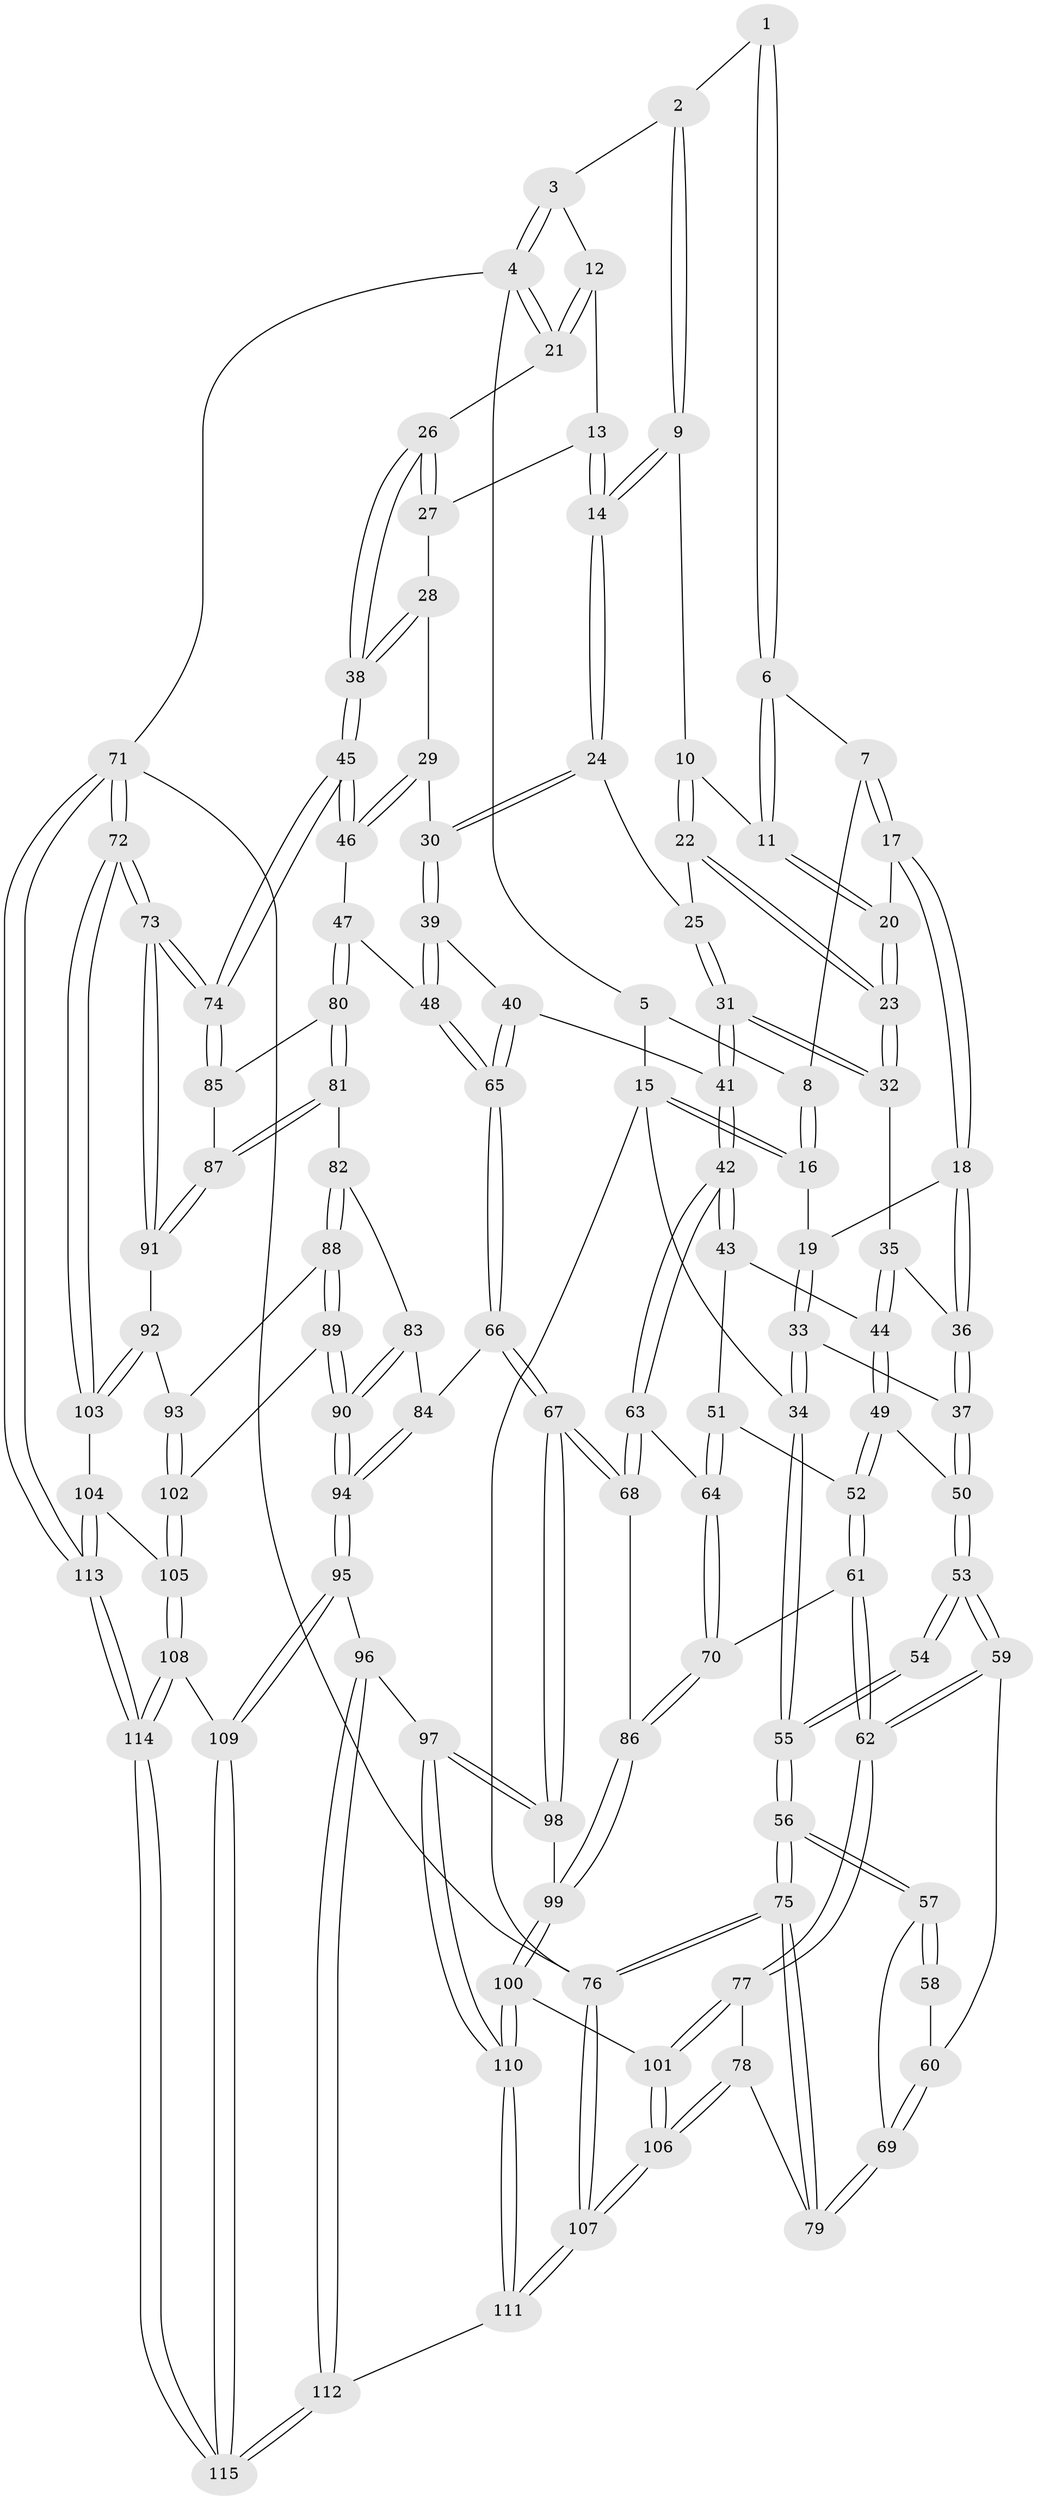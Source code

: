 // coarse degree distribution, {4: 0.3125, 5: 0.4625, 7: 0.0375, 3: 0.0875, 6: 0.0875, 9: 0.0125}
// Generated by graph-tools (version 1.1) at 2025/04/03/04/25 22:04:51]
// undirected, 115 vertices, 284 edges
graph export_dot {
graph [start="1"]
  node [color=gray90,style=filled];
  1 [pos="+0.4685255320676198+0"];
  2 [pos="+0.7464375573745531+0"];
  3 [pos="+0.8498750079247823+0"];
  4 [pos="+1+0"];
  5 [pos="+0.15493480402898493+0"];
  6 [pos="+0.44291369197096914+0"];
  7 [pos="+0.20647223991310723+0.09650480575514701"];
  8 [pos="+0.15485479932872695+0.054256748911409934"];
  9 [pos="+0.7105218731232502+0.11206490104952167"];
  10 [pos="+0.5207865287225425+0.15985448868568553"];
  11 [pos="+0.439726732315872+0.10826836276158094"];
  12 [pos="+0.934489159831875+0.13346813194572235"];
  13 [pos="+0.8909091514246004+0.1945466688551242"];
  14 [pos="+0.7415150405836395+0.1986830599608379"];
  15 [pos="+0+0.2515212903128668"];
  16 [pos="+0+0.17634421451624047"];
  17 [pos="+0.284591465058171+0.21167470021895787"];
  18 [pos="+0.2749951126635671+0.22516928087234436"];
  19 [pos="+0.1412593759584016+0.23790350340831362"];
  20 [pos="+0.34491927500152997+0.2010340305467782"];
  21 [pos="+1+0.2122886049897039"];
  22 [pos="+0.5356967906519134+0.2192600190137432"];
  23 [pos="+0.4408490206413798+0.3202042534842726"];
  24 [pos="+0.7226989954661274+0.2679452865774276"];
  25 [pos="+0.5724768871441357+0.2571671190982612"];
  26 [pos="+1+0.3199693782316966"];
  27 [pos="+0.91477420557041+0.2349458396900631"];
  28 [pos="+0.901139402304107+0.33127183165261537"];
  29 [pos="+0.8536510929351483+0.3812909180581896"];
  30 [pos="+0.7349282298119639+0.3541903315846627"];
  31 [pos="+0.5215960993327782+0.3995474760730908"];
  32 [pos="+0.4484342289811864+0.34739909689487725"];
  33 [pos="+0.11509448150269778+0.3982042826418192"];
  34 [pos="+0+0.32764556051304744"];
  35 [pos="+0.34399681107172014+0.4062077324966975"];
  36 [pos="+0.2397082167834793+0.38841135704095636"];
  37 [pos="+0.19089473206839985+0.4322813162435723"];
  38 [pos="+1+0.32582953709766704"];
  39 [pos="+0.7263959664888132+0.36528682845348026"];
  40 [pos="+0.580288069431778+0.46956722132638384"];
  41 [pos="+0.5673243563152817+0.46700846647561817"];
  42 [pos="+0.4811442294722214+0.5231280636571095"];
  43 [pos="+0.40067698168472254+0.5039254860650902"];
  44 [pos="+0.3939154286625933+0.49936919774608324"];
  45 [pos="+1+0.503491971663777"];
  46 [pos="+0.8898196723391135+0.43129728670252193"];
  47 [pos="+0.8468863330722466+0.5760645824780095"];
  48 [pos="+0.794887668635011+0.5547089414543463"];
  49 [pos="+0.2824457460416642+0.5214269783944914"];
  50 [pos="+0.19262777993258726+0.45285873103087426"];
  51 [pos="+0.3428836435235025+0.5810970900135038"];
  52 [pos="+0.3083640800160812+0.5831869593466659"];
  53 [pos="+0.1783843847007826+0.4894387772904028"];
  54 [pos="+0.06644106492780635+0.5391908491378156"];
  55 [pos="+0+0.3701157277484521"];
  56 [pos="+0+0.586539349556313"];
  57 [pos="+0+0.6071095448548548"];
  58 [pos="+0.06459800368363516+0.5464809770498196"];
  59 [pos="+0.17152930216675358+0.5917859968049854"];
  60 [pos="+0.06110863831939572+0.593801568578771"];
  61 [pos="+0.2573168549630551+0.6930517277732623"];
  62 [pos="+0.2009781066997897+0.7075353821303024"];
  63 [pos="+0.45338163595488246+0.6086885896284466"];
  64 [pos="+0.39743152508211704+0.6189703328729167"];
  65 [pos="+0.6435940251265265+0.5807505821089064"];
  66 [pos="+0.6437043122207511+0.6741620005902773"];
  67 [pos="+0.5791001450317231+0.7334095763801096"];
  68 [pos="+0.4652574617983199+0.6412395830906608"];
  69 [pos="+0.01898750815656996+0.6350448749310668"];
  70 [pos="+0.3167081607947362+0.70522987017295"];
  71 [pos="+1+1"];
  72 [pos="+1+0.897330198886264"];
  73 [pos="+1+0.8178558603436329"];
  74 [pos="+1+0.5331253683040635"];
  75 [pos="+0+1"];
  76 [pos="+0+1"];
  77 [pos="+0.19655966748955148+0.7130651964442415"];
  78 [pos="+0.15752906178981974+0.7361961995179772"];
  79 [pos="+0.119202358175502+0.7360865877682723"];
  80 [pos="+0.8715934495690197+0.6170677764309466"];
  81 [pos="+0.8277363240088917+0.6837465983300425"];
  82 [pos="+0.8253854098533354+0.6872276585973656"];
  83 [pos="+0.801403237372601+0.6952348819896028"];
  84 [pos="+0.6677960883727729+0.6835747738902078"];
  85 [pos="+0.9315825498182242+0.6210632532628632"];
  86 [pos="+0.3847590187980926+0.7532421045364776"];
  87 [pos="+0.9576849724947918+0.7497879328307524"];
  88 [pos="+0.841982476300677+0.7194008447689328"];
  89 [pos="+0.8310547606998189+0.8172654013375568"];
  90 [pos="+0.757093690866199+0.8220862973142256"];
  91 [pos="+0.9635206001325805+0.7752870590381631"];
  92 [pos="+0.9489242118687294+0.7827210262514334"];
  93 [pos="+0.9054759798237701+0.7752328758240463"];
  94 [pos="+0.743964927946438+0.832238489021809"];
  95 [pos="+0.7174142466408868+0.8831058362040125"];
  96 [pos="+0.6451656713393317+0.8752034090747667"];
  97 [pos="+0.5911091152388159+0.8586742952727103"];
  98 [pos="+0.5592161543394542+0.7938109695364209"];
  99 [pos="+0.4147302118739216+0.8074249065181217"];
  100 [pos="+0.37615324139104594+0.8731038437796568"];
  101 [pos="+0.30433288945100045+0.8747834210204182"];
  102 [pos="+0.8547740586886715+0.8354961271343365"];
  103 [pos="+0.9242290611159695+0.8714707359994199"];
  104 [pos="+0.8886587807421148+0.9007211161771485"];
  105 [pos="+0.8783418921053935+0.8999440850755577"];
  106 [pos="+0.16182680857203607+0.9932499381104845"];
  107 [pos="+0+1"];
  108 [pos="+0.8469573850297938+0.9182317833204898"];
  109 [pos="+0.7436646993522144+0.915723979080649"];
  110 [pos="+0.46551153123221833+1"];
  111 [pos="+0.4593350048963013+1"];
  112 [pos="+0.6634088587776943+1"];
  113 [pos="+1+1"];
  114 [pos="+0.8534884955191343+1"];
  115 [pos="+0.7137211917065519+1"];
  1 -- 2;
  1 -- 6;
  1 -- 6;
  2 -- 3;
  2 -- 9;
  2 -- 9;
  3 -- 4;
  3 -- 4;
  3 -- 12;
  4 -- 5;
  4 -- 21;
  4 -- 21;
  4 -- 71;
  5 -- 8;
  5 -- 15;
  6 -- 7;
  6 -- 11;
  6 -- 11;
  7 -- 8;
  7 -- 17;
  7 -- 17;
  8 -- 16;
  8 -- 16;
  9 -- 10;
  9 -- 14;
  9 -- 14;
  10 -- 11;
  10 -- 22;
  10 -- 22;
  11 -- 20;
  11 -- 20;
  12 -- 13;
  12 -- 21;
  12 -- 21;
  13 -- 14;
  13 -- 14;
  13 -- 27;
  14 -- 24;
  14 -- 24;
  15 -- 16;
  15 -- 16;
  15 -- 34;
  15 -- 76;
  16 -- 19;
  17 -- 18;
  17 -- 18;
  17 -- 20;
  18 -- 19;
  18 -- 36;
  18 -- 36;
  19 -- 33;
  19 -- 33;
  20 -- 23;
  20 -- 23;
  21 -- 26;
  22 -- 23;
  22 -- 23;
  22 -- 25;
  23 -- 32;
  23 -- 32;
  24 -- 25;
  24 -- 30;
  24 -- 30;
  25 -- 31;
  25 -- 31;
  26 -- 27;
  26 -- 27;
  26 -- 38;
  26 -- 38;
  27 -- 28;
  28 -- 29;
  28 -- 38;
  28 -- 38;
  29 -- 30;
  29 -- 46;
  29 -- 46;
  30 -- 39;
  30 -- 39;
  31 -- 32;
  31 -- 32;
  31 -- 41;
  31 -- 41;
  32 -- 35;
  33 -- 34;
  33 -- 34;
  33 -- 37;
  34 -- 55;
  34 -- 55;
  35 -- 36;
  35 -- 44;
  35 -- 44;
  36 -- 37;
  36 -- 37;
  37 -- 50;
  37 -- 50;
  38 -- 45;
  38 -- 45;
  39 -- 40;
  39 -- 48;
  39 -- 48;
  40 -- 41;
  40 -- 65;
  40 -- 65;
  41 -- 42;
  41 -- 42;
  42 -- 43;
  42 -- 43;
  42 -- 63;
  42 -- 63;
  43 -- 44;
  43 -- 51;
  44 -- 49;
  44 -- 49;
  45 -- 46;
  45 -- 46;
  45 -- 74;
  45 -- 74;
  46 -- 47;
  47 -- 48;
  47 -- 80;
  47 -- 80;
  48 -- 65;
  48 -- 65;
  49 -- 50;
  49 -- 52;
  49 -- 52;
  50 -- 53;
  50 -- 53;
  51 -- 52;
  51 -- 64;
  51 -- 64;
  52 -- 61;
  52 -- 61;
  53 -- 54;
  53 -- 54;
  53 -- 59;
  53 -- 59;
  54 -- 55;
  54 -- 55;
  55 -- 56;
  55 -- 56;
  56 -- 57;
  56 -- 57;
  56 -- 75;
  56 -- 75;
  57 -- 58;
  57 -- 58;
  57 -- 69;
  58 -- 60;
  59 -- 60;
  59 -- 62;
  59 -- 62;
  60 -- 69;
  60 -- 69;
  61 -- 62;
  61 -- 62;
  61 -- 70;
  62 -- 77;
  62 -- 77;
  63 -- 64;
  63 -- 68;
  63 -- 68;
  64 -- 70;
  64 -- 70;
  65 -- 66;
  65 -- 66;
  66 -- 67;
  66 -- 67;
  66 -- 84;
  67 -- 68;
  67 -- 68;
  67 -- 98;
  67 -- 98;
  68 -- 86;
  69 -- 79;
  69 -- 79;
  70 -- 86;
  70 -- 86;
  71 -- 72;
  71 -- 72;
  71 -- 113;
  71 -- 113;
  71 -- 76;
  72 -- 73;
  72 -- 73;
  72 -- 103;
  72 -- 103;
  73 -- 74;
  73 -- 74;
  73 -- 91;
  73 -- 91;
  74 -- 85;
  74 -- 85;
  75 -- 76;
  75 -- 76;
  75 -- 79;
  75 -- 79;
  76 -- 107;
  76 -- 107;
  77 -- 78;
  77 -- 101;
  77 -- 101;
  78 -- 79;
  78 -- 106;
  78 -- 106;
  80 -- 81;
  80 -- 81;
  80 -- 85;
  81 -- 82;
  81 -- 87;
  81 -- 87;
  82 -- 83;
  82 -- 88;
  82 -- 88;
  83 -- 84;
  83 -- 90;
  83 -- 90;
  84 -- 94;
  84 -- 94;
  85 -- 87;
  86 -- 99;
  86 -- 99;
  87 -- 91;
  87 -- 91;
  88 -- 89;
  88 -- 89;
  88 -- 93;
  89 -- 90;
  89 -- 90;
  89 -- 102;
  90 -- 94;
  90 -- 94;
  91 -- 92;
  92 -- 93;
  92 -- 103;
  92 -- 103;
  93 -- 102;
  93 -- 102;
  94 -- 95;
  94 -- 95;
  95 -- 96;
  95 -- 109;
  95 -- 109;
  96 -- 97;
  96 -- 112;
  96 -- 112;
  97 -- 98;
  97 -- 98;
  97 -- 110;
  97 -- 110;
  98 -- 99;
  99 -- 100;
  99 -- 100;
  100 -- 101;
  100 -- 110;
  100 -- 110;
  101 -- 106;
  101 -- 106;
  102 -- 105;
  102 -- 105;
  103 -- 104;
  104 -- 105;
  104 -- 113;
  104 -- 113;
  105 -- 108;
  105 -- 108;
  106 -- 107;
  106 -- 107;
  107 -- 111;
  107 -- 111;
  108 -- 109;
  108 -- 114;
  108 -- 114;
  109 -- 115;
  109 -- 115;
  110 -- 111;
  110 -- 111;
  111 -- 112;
  112 -- 115;
  112 -- 115;
  113 -- 114;
  113 -- 114;
  114 -- 115;
  114 -- 115;
}
